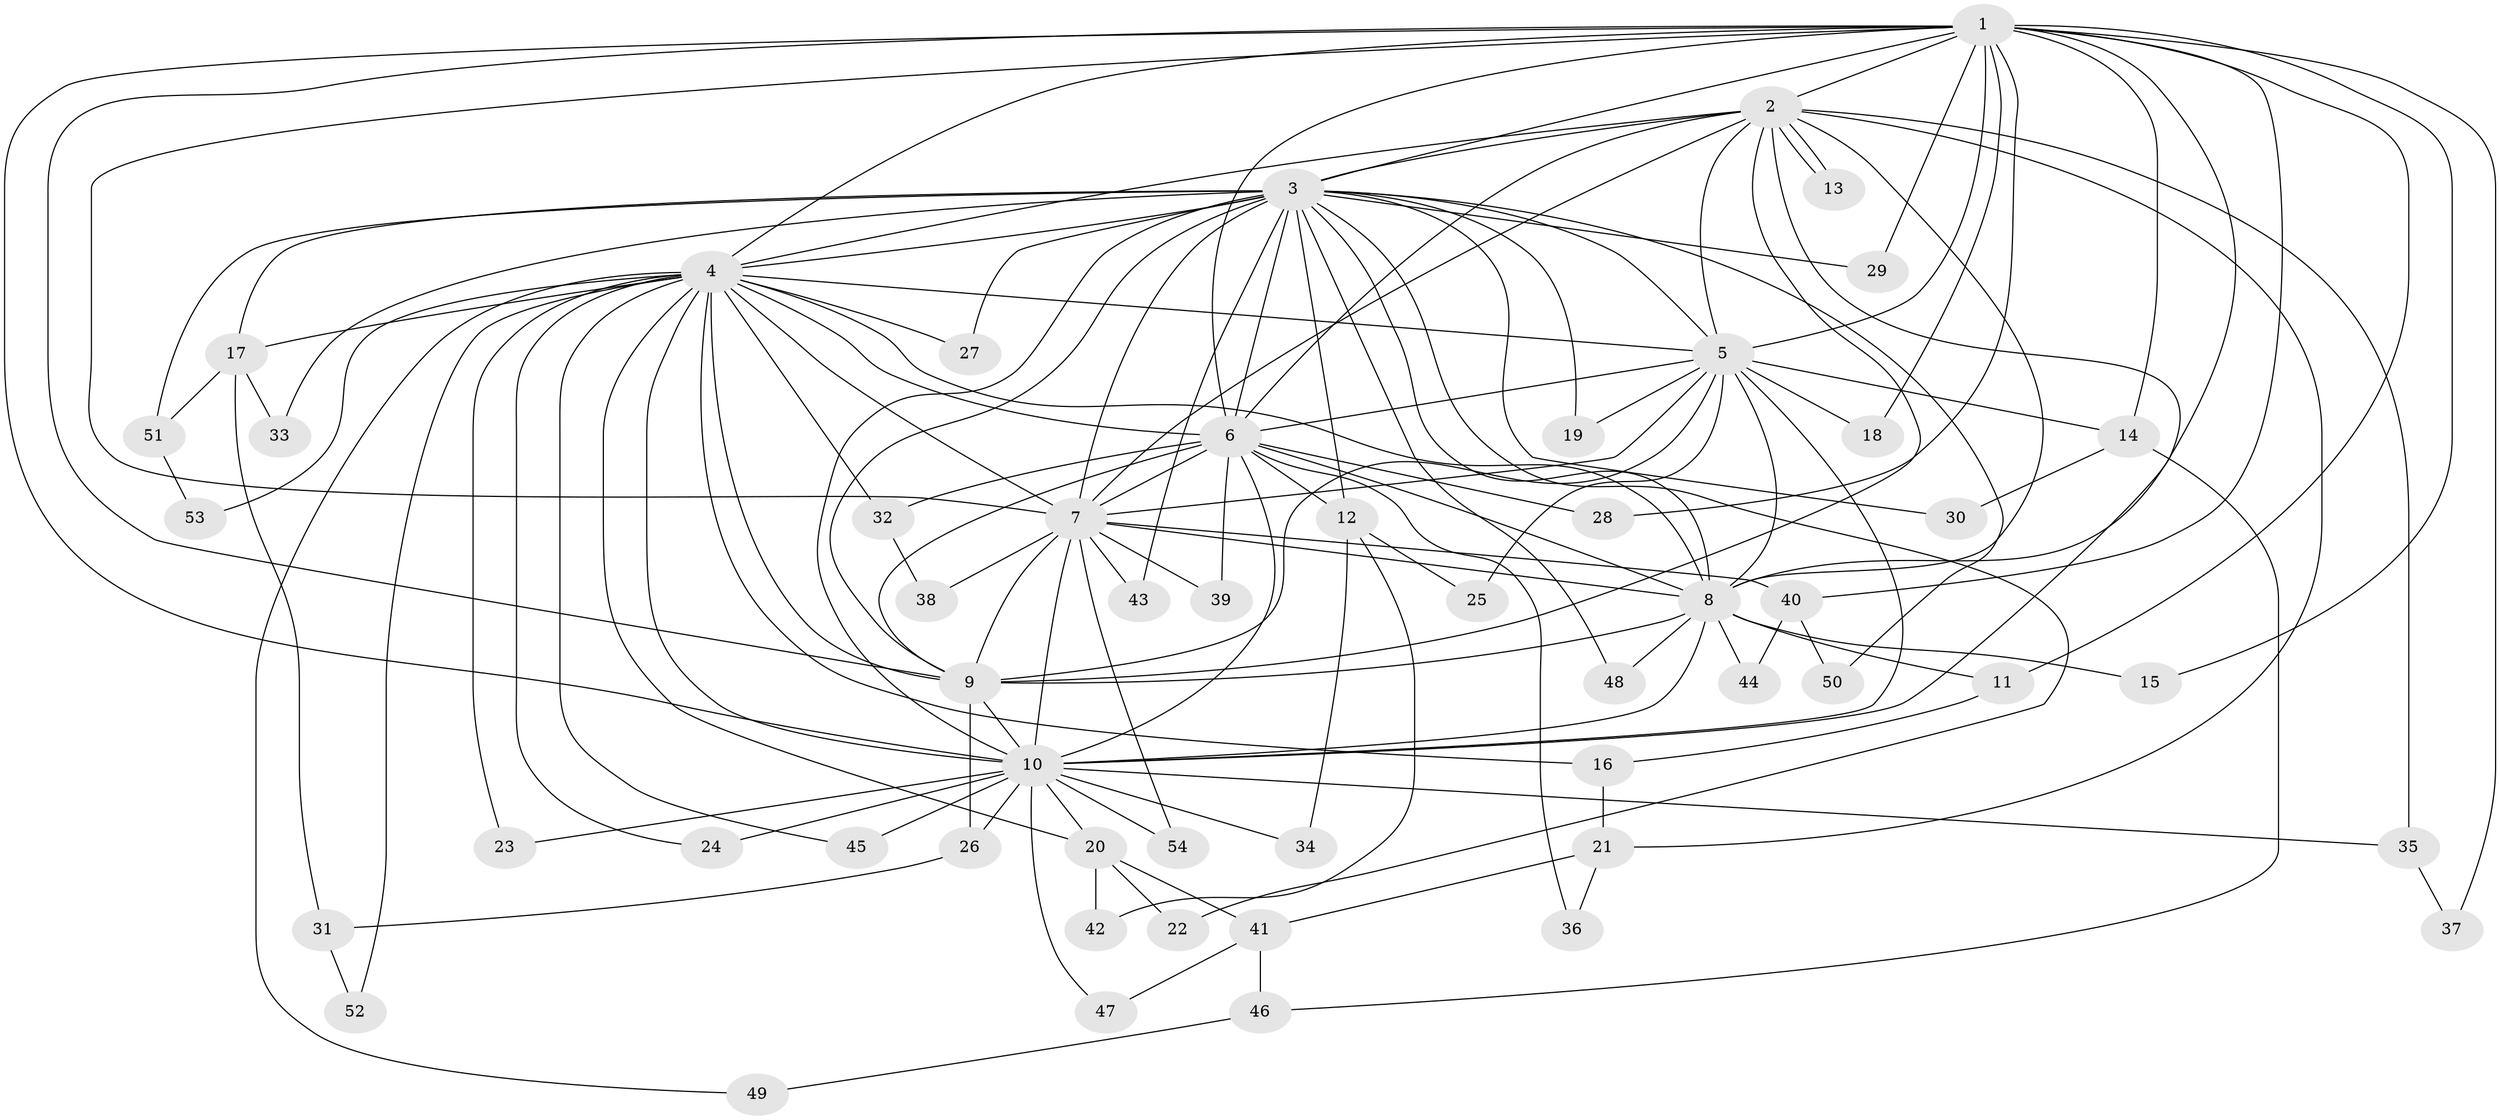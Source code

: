 // Generated by graph-tools (version 1.1) at 2025/13/03/09/25 04:13:47]
// undirected, 54 vertices, 133 edges
graph export_dot {
graph [start="1"]
  node [color=gray90,style=filled];
  1;
  2;
  3;
  4;
  5;
  6;
  7;
  8;
  9;
  10;
  11;
  12;
  13;
  14;
  15;
  16;
  17;
  18;
  19;
  20;
  21;
  22;
  23;
  24;
  25;
  26;
  27;
  28;
  29;
  30;
  31;
  32;
  33;
  34;
  35;
  36;
  37;
  38;
  39;
  40;
  41;
  42;
  43;
  44;
  45;
  46;
  47;
  48;
  49;
  50;
  51;
  52;
  53;
  54;
  1 -- 2;
  1 -- 3;
  1 -- 4;
  1 -- 5;
  1 -- 6;
  1 -- 7;
  1 -- 8;
  1 -- 9;
  1 -- 10;
  1 -- 11;
  1 -- 14;
  1 -- 15;
  1 -- 18;
  1 -- 28;
  1 -- 29;
  1 -- 37;
  1 -- 40;
  2 -- 3;
  2 -- 4;
  2 -- 5;
  2 -- 6;
  2 -- 7;
  2 -- 8;
  2 -- 9;
  2 -- 10;
  2 -- 13;
  2 -- 13;
  2 -- 21;
  2 -- 35;
  3 -- 4;
  3 -- 5;
  3 -- 6;
  3 -- 7;
  3 -- 8;
  3 -- 9;
  3 -- 10;
  3 -- 12;
  3 -- 17;
  3 -- 19;
  3 -- 22;
  3 -- 27;
  3 -- 29;
  3 -- 30;
  3 -- 33;
  3 -- 43;
  3 -- 48;
  3 -- 50;
  3 -- 51;
  4 -- 5;
  4 -- 6;
  4 -- 7;
  4 -- 8;
  4 -- 9;
  4 -- 10;
  4 -- 16;
  4 -- 17;
  4 -- 20;
  4 -- 23;
  4 -- 24;
  4 -- 27;
  4 -- 32;
  4 -- 45;
  4 -- 49;
  4 -- 52;
  4 -- 53;
  5 -- 6;
  5 -- 7;
  5 -- 8;
  5 -- 9;
  5 -- 10;
  5 -- 14;
  5 -- 18;
  5 -- 19;
  5 -- 25;
  6 -- 7;
  6 -- 8;
  6 -- 9;
  6 -- 10;
  6 -- 12;
  6 -- 28;
  6 -- 32;
  6 -- 36;
  6 -- 39;
  7 -- 8;
  7 -- 9;
  7 -- 10;
  7 -- 38;
  7 -- 39;
  7 -- 40;
  7 -- 43;
  7 -- 54;
  8 -- 9;
  8 -- 10;
  8 -- 11;
  8 -- 15;
  8 -- 44;
  8 -- 48;
  9 -- 10;
  9 -- 26;
  10 -- 20;
  10 -- 23;
  10 -- 24;
  10 -- 26;
  10 -- 34;
  10 -- 35;
  10 -- 45;
  10 -- 47;
  10 -- 54;
  11 -- 16;
  12 -- 25;
  12 -- 34;
  12 -- 42;
  14 -- 30;
  14 -- 46;
  16 -- 21;
  17 -- 31;
  17 -- 33;
  17 -- 51;
  20 -- 22;
  20 -- 41;
  20 -- 42;
  21 -- 36;
  21 -- 41;
  26 -- 31;
  31 -- 52;
  32 -- 38;
  35 -- 37;
  40 -- 44;
  40 -- 50;
  41 -- 46;
  41 -- 47;
  46 -- 49;
  51 -- 53;
}
